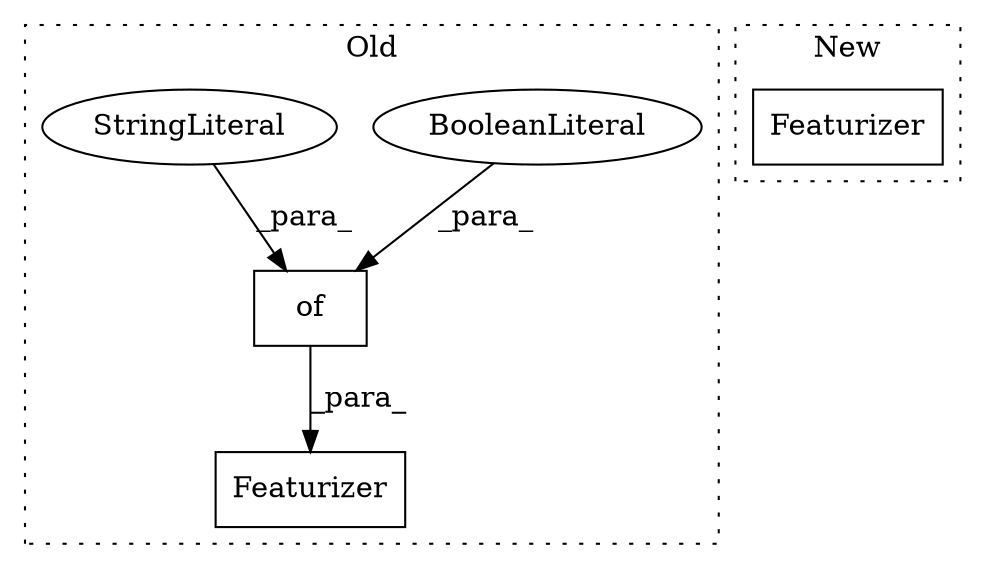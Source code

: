 digraph G {
subgraph cluster0 {
1 [label="Featurizer" a="32" s="2011,2053" l="11,1" shape="box"];
3 [label="of" a="32" s="2026,2052" l="3,1" shape="box"];
4 [label="BooleanLiteral" a="9" s="2047" l="5" shape="ellipse"];
5 [label="StringLiteral" a="45" s="2029" l="17" shape="ellipse"];
label = "Old";
style="dotted";
}
subgraph cluster1 {
2 [label="Featurizer" a="32" s="1949" l="12" shape="box"];
label = "New";
style="dotted";
}
3 -> 1 [label="_para_"];
4 -> 3 [label="_para_"];
5 -> 3 [label="_para_"];
}